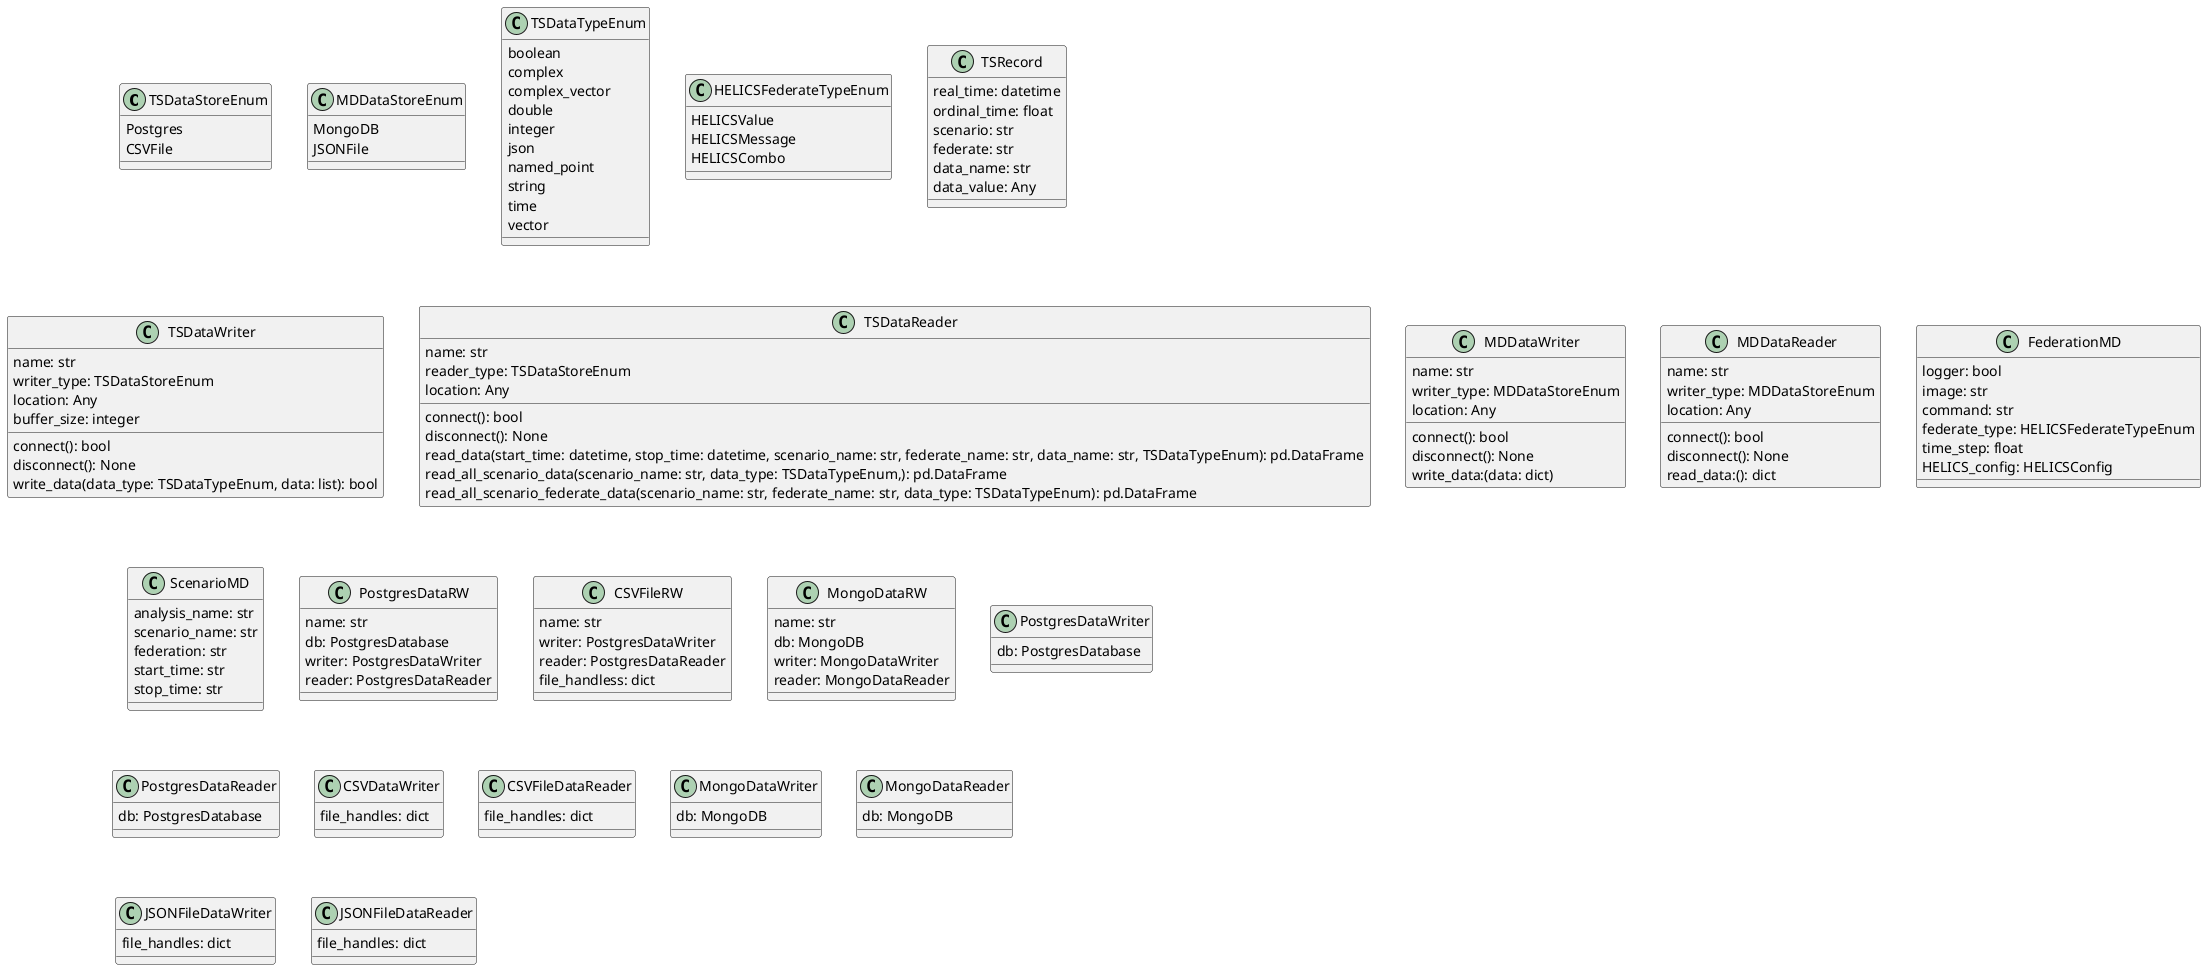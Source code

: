 @startuml
class TSDataStoreEnum {
   Postgres
   CSVFile
}

class MDDataStoreEnum {
   MongoDB
   JSONFile
}

class TSDataTypeEnum {
   boolean
   complex
   complex_vector
   double
   integer
   json
   named_point
   string 
   time 
   vector
}

class HELICSFederateTypeEnum{
    HELICSValue
    HELICSMessage
    HELICSCombo
}

class TSRecord {
    real_time: datetime
    ordinal_time: float 
    scenario: str
    federate: str
    data_name: str
    data_value: Any
}

class TSDataWriter {
    name: str
    writer_type: TSDataStoreEnum
    location: Any
    buffer_size: integer
    connect(): bool
    disconnect(): None
    write_data(data_type: TSDataTypeEnum, data: list): bool
}

class TSDataReader {
    name: str
    reader_type: TSDataStoreEnum
    location: Any
    connect(): bool
    disconnect(): None
    read_data(start_time: datetime, stop_time: datetime, scenario_name: str, federate_name: str, data_name: str, TSDataTypeEnum): pd.DataFrame
    read_all_scenario_data(scenario_name: str, data_type: TSDataTypeEnum,): pd.DataFrame 
    read_all_scenario_federate_data(scenario_name: str, federate_name: str, data_type: TSDataTypeEnum): pd.DataFrame 
}

class MDDataWriter{
    name: str
    writer_type: MDDataStoreEnum
    location: Any
    connect(): bool
    disconnect(): None
    write_data:(data: dict)
}

class MDDataReader{
    name: str
    writer_type: MDDataStoreEnum
    location: Any
    connect(): bool
    disconnect(): None
    read_data:(): dict
}

class FederationMD{
    logger: bool
    image: str
    command: str
    federate_type: HELICSFederateTypeEnum
    time_step: float
    HELICS_config: HELICSConfig
}

class ScenarioMD{
    analysis_name: str
    scenario_name: str
    federation: str
    start_time: str
    stop_time: str
}

class PostgresDataRW{
    name: str
    db: PostgresDatabase
    writer: PostgresDataWriter
    reader: PostgresDataReader
}

class CSVFileRW{
    name: str
    writer: PostgresDataWriter
    reader: PostgresDataReader
    file_handless: dict
}

class MongoDataRW{
    name: str
    db: MongoDB
    writer: MongoDataWriter
    reader: MongoDataReader
}


class PostgresDataWriter{
    db: PostgresDatabase
}

class PostgresDataReader{
    db: PostgresDatabase
}

class CSVDataWriter{
    file_handles: dict
}

class CSVFileDataReader{
    file_handles: dict
}

class MongoDataWriter{
    db: MongoDB
}

class MongoDataReader{
    db: MongoDB
}

class JSONFileDataWriter{
    file_handles: dict
}

class JSONFileDataReader{
    file_handles: dict
}


@enduml